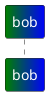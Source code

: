 {
  "sha1": "pm3eisnakn4rmntd5vy1ltvckdeke27",
  "insertion": {
    "when": "2024-06-04T17:28:41.392Z",
    "url": "https://github.com/plantuml/plantuml/issues/1389",
    "user": "plantuml@gmail.com"
  }
}
@startuml
skinparam ParticipantFontColor automatic
participant bob #green|blue
@enduml
